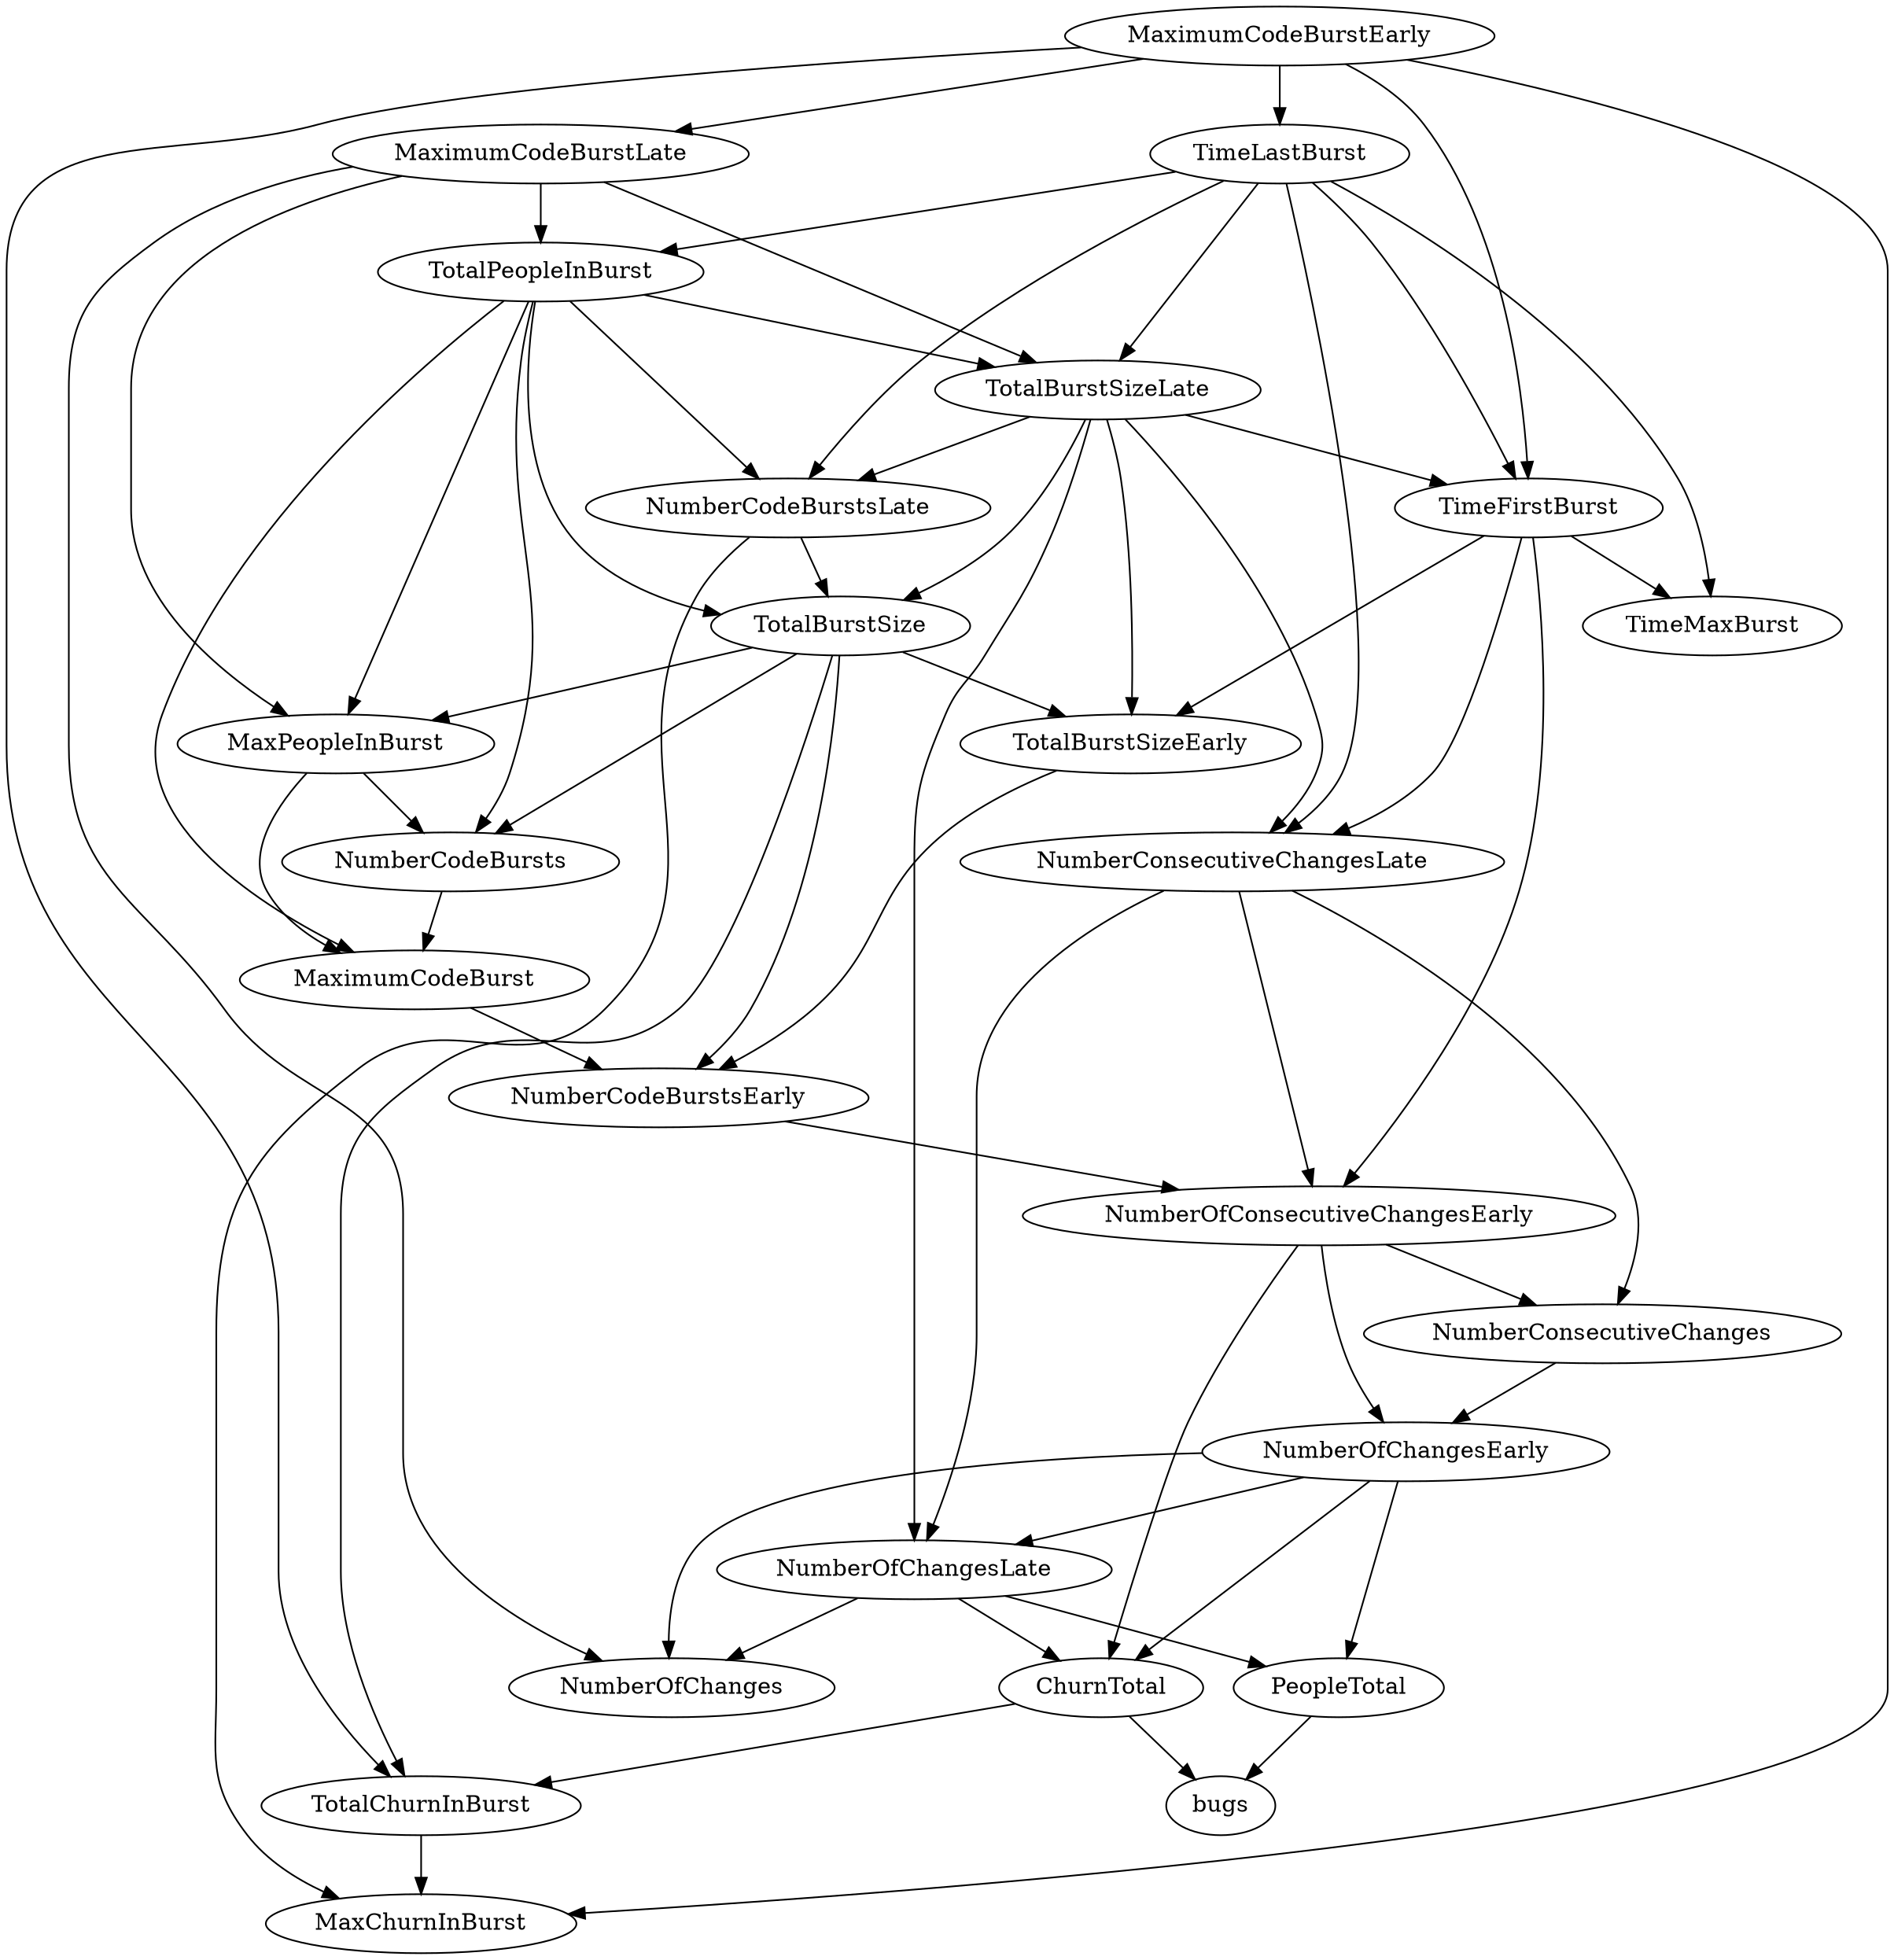 digraph {
   TotalPeopleInBurst;
   MaximumCodeBurstLate;
   NumberOfChanges;
   MaxPeopleInBurst;
   TotalBurstSizeLate;
   NumberCodeBurstsLate;
   NumberOfChangesLate;
   NumberOfChangesEarly;
   MaxChurnInBurst;
   MaximumCodeBurstEarly;
   NumberCodeBurstsEarly;
   TimeFirstBurst;
   TotalChurnInBurst;
   ChurnTotal;
   MaximumCodeBurst;
   NumberOfConsecutiveChangesEarly;
   NumberConsecutiveChangesLate;
   TotalBurstSizeEarly;
   TotalBurstSize;
   TimeMaxBurst;
   NumberConsecutiveChanges;
   TimeLastBurst;
   NumberCodeBursts;
   PeopleTotal;
   bugs;
   TotalPeopleInBurst -> MaxPeopleInBurst;
   TotalPeopleInBurst -> TotalBurstSizeLate;
   TotalPeopleInBurst -> NumberCodeBurstsLate;
   TotalPeopleInBurst -> MaximumCodeBurst;
   TotalPeopleInBurst -> TotalBurstSize;
   TotalPeopleInBurst -> NumberCodeBursts;
   MaximumCodeBurstLate -> TotalPeopleInBurst;
   MaximumCodeBurstLate -> NumberOfChanges;
   MaximumCodeBurstLate -> MaxPeopleInBurst;
   MaximumCodeBurstLate -> TotalBurstSizeLate;
   MaxPeopleInBurst -> MaximumCodeBurst;
   MaxPeopleInBurst -> NumberCodeBursts;
   TotalBurstSizeLate -> NumberCodeBurstsLate;
   TotalBurstSizeLate -> NumberOfChangesLate;
   TotalBurstSizeLate -> TimeFirstBurst;
   TotalBurstSizeLate -> NumberConsecutiveChangesLate;
   TotalBurstSizeLate -> TotalBurstSizeEarly;
   TotalBurstSizeLate -> TotalBurstSize;
   NumberCodeBurstsLate -> MaxChurnInBurst;
   NumberCodeBurstsLate -> TotalBurstSize;
   NumberOfChangesLate -> NumberOfChanges;
   NumberOfChangesLate -> ChurnTotal;
   NumberOfChangesLate -> PeopleTotal;
   NumberOfChangesEarly -> NumberOfChanges;
   NumberOfChangesEarly -> NumberOfChangesLate;
   NumberOfChangesEarly -> ChurnTotal;
   NumberOfChangesEarly -> PeopleTotal;
   MaximumCodeBurstEarly -> MaximumCodeBurstLate;
   MaximumCodeBurstEarly -> MaxChurnInBurst;
   MaximumCodeBurstEarly -> TimeFirstBurst;
   MaximumCodeBurstEarly -> TotalChurnInBurst;
   MaximumCodeBurstEarly -> TimeLastBurst;
   NumberCodeBurstsEarly -> NumberOfConsecutiveChangesEarly;
   TimeFirstBurst -> NumberOfConsecutiveChangesEarly;
   TimeFirstBurst -> NumberConsecutiveChangesLate;
   TimeFirstBurst -> TotalBurstSizeEarly;
   TimeFirstBurst -> TimeMaxBurst;
   TotalChurnInBurst -> MaxChurnInBurst;
   ChurnTotal -> TotalChurnInBurst;
   ChurnTotal -> bugs;
   MaximumCodeBurst -> NumberCodeBurstsEarly;
   NumberOfConsecutiveChangesEarly -> NumberOfChangesEarly;
   NumberOfConsecutiveChangesEarly -> ChurnTotal;
   NumberOfConsecutiveChangesEarly -> NumberConsecutiveChanges;
   NumberConsecutiveChangesLate -> NumberOfChangesLate;
   NumberConsecutiveChangesLate -> NumberOfConsecutiveChangesEarly;
   NumberConsecutiveChangesLate -> NumberConsecutiveChanges;
   TotalBurstSizeEarly -> NumberCodeBurstsEarly;
   TotalBurstSize -> MaxPeopleInBurst;
   TotalBurstSize -> NumberCodeBurstsEarly;
   TotalBurstSize -> TotalChurnInBurst;
   TotalBurstSize -> TotalBurstSizeEarly;
   TotalBurstSize -> NumberCodeBursts;
   NumberConsecutiveChanges -> NumberOfChangesEarly;
   TimeLastBurst -> TotalPeopleInBurst;
   TimeLastBurst -> TotalBurstSizeLate;
   TimeLastBurst -> NumberCodeBurstsLate;
   TimeLastBurst -> TimeFirstBurst;
   TimeLastBurst -> NumberConsecutiveChangesLate;
   TimeLastBurst -> TimeMaxBurst;
   NumberCodeBursts -> MaximumCodeBurst;
   PeopleTotal -> bugs;
}
